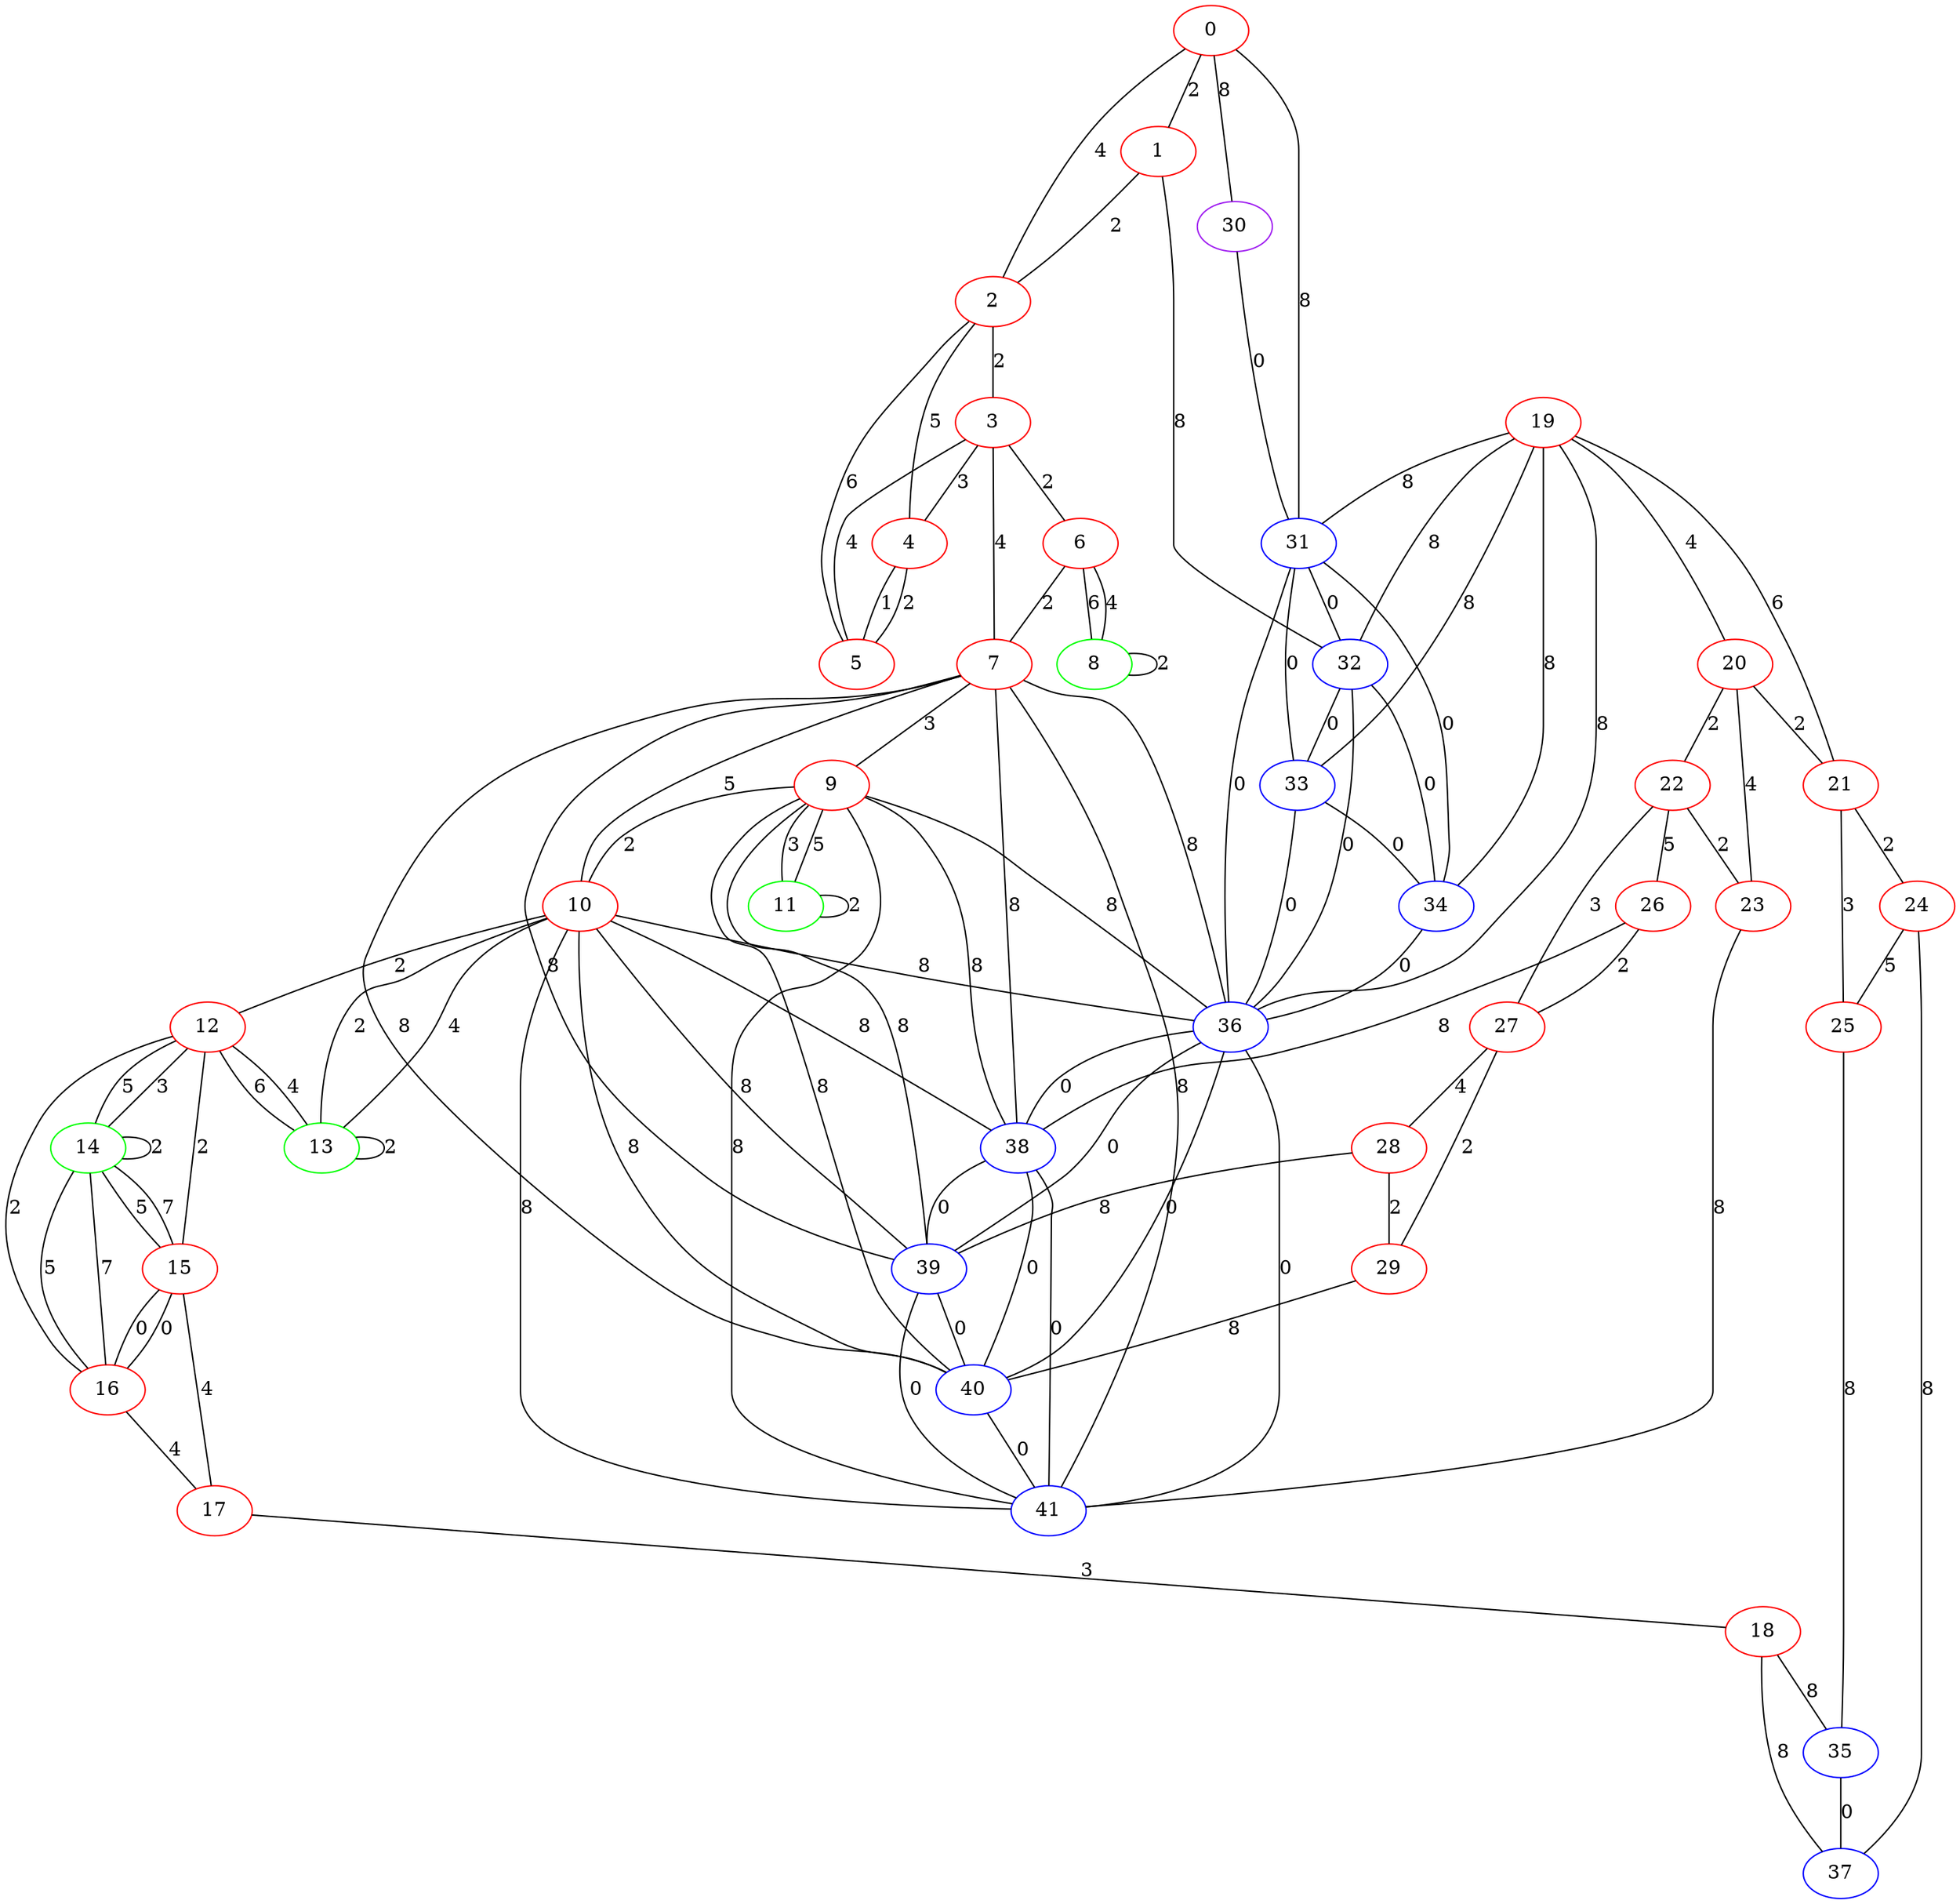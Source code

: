 graph "" {
0 [color=red, weight=1];
1 [color=red, weight=1];
2 [color=red, weight=1];
3 [color=red, weight=1];
4 [color=red, weight=1];
5 [color=red, weight=1];
6 [color=red, weight=1];
7 [color=red, weight=1];
8 [color=green, weight=2];
9 [color=red, weight=1];
10 [color=red, weight=1];
11 [color=green, weight=2];
12 [color=red, weight=1];
13 [color=green, weight=2];
14 [color=green, weight=2];
15 [color=red, weight=1];
16 [color=red, weight=1];
17 [color=red, weight=1];
18 [color=red, weight=1];
19 [color=red, weight=1];
20 [color=red, weight=1];
21 [color=red, weight=1];
22 [color=red, weight=1];
23 [color=red, weight=1];
24 [color=red, weight=1];
25 [color=red, weight=1];
26 [color=red, weight=1];
27 [color=red, weight=1];
28 [color=red, weight=1];
29 [color=red, weight=1];
30 [color=purple, weight=4];
31 [color=blue, weight=3];
32 [color=blue, weight=3];
33 [color=blue, weight=3];
34 [color=blue, weight=3];
35 [color=blue, weight=3];
36 [color=blue, weight=3];
37 [color=blue, weight=3];
38 [color=blue, weight=3];
39 [color=blue, weight=3];
40 [color=blue, weight=3];
41 [color=blue, weight=3];
0 -- 1  [key=0, label=2];
0 -- 2  [key=0, label=4];
0 -- 30  [key=0, label=8];
0 -- 31  [key=0, label=8];
1 -- 32  [key=0, label=8];
1 -- 2  [key=0, label=2];
2 -- 3  [key=0, label=2];
2 -- 4  [key=0, label=5];
2 -- 5  [key=0, label=6];
3 -- 4  [key=0, label=3];
3 -- 5  [key=0, label=4];
3 -- 6  [key=0, label=2];
3 -- 7  [key=0, label=4];
4 -- 5  [key=0, label=1];
4 -- 5  [key=1, label=2];
6 -- 8  [key=0, label=6];
6 -- 8  [key=1, label=4];
6 -- 7  [key=0, label=2];
7 -- 36  [key=0, label=8];
7 -- 38  [key=0, label=8];
7 -- 39  [key=0, label=8];
7 -- 40  [key=0, label=8];
7 -- 9  [key=0, label=3];
7 -- 10  [key=0, label=5];
7 -- 41  [key=0, label=8];
8 -- 8  [key=0, label=2];
9 -- 36  [key=0, label=8];
9 -- 38  [key=0, label=8];
9 -- 39  [key=0, label=8];
9 -- 40  [key=0, label=8];
9 -- 41  [key=0, label=8];
9 -- 10  [key=0, label=2];
9 -- 11  [key=0, label=3];
9 -- 11  [key=1, label=5];
10 -- 36  [key=0, label=8];
10 -- 38  [key=0, label=8];
10 -- 40  [key=0, label=8];
10 -- 39  [key=0, label=8];
10 -- 12  [key=0, label=2];
10 -- 13  [key=0, label=2];
10 -- 13  [key=1, label=4];
10 -- 41  [key=0, label=8];
11 -- 11  [key=0, label=2];
12 -- 16  [key=0, label=2];
12 -- 13  [key=0, label=4];
12 -- 13  [key=1, label=6];
12 -- 14  [key=0, label=3];
12 -- 14  [key=1, label=5];
12 -- 15  [key=0, label=2];
13 -- 13  [key=0, label=2];
14 -- 16  [key=0, label=5];
14 -- 16  [key=1, label=7];
14 -- 14  [key=0, label=2];
14 -- 15  [key=0, label=5];
14 -- 15  [key=1, label=7];
15 -- 16  [key=0, label=0];
15 -- 16  [key=1, label=0];
15 -- 17  [key=0, label=4];
16 -- 17  [key=0, label=4];
17 -- 18  [key=0, label=3];
18 -- 35  [key=0, label=8];
18 -- 37  [key=0, label=8];
19 -- 32  [key=0, label=8];
19 -- 33  [key=0, label=8];
19 -- 34  [key=0, label=8];
19 -- 36  [key=0, label=8];
19 -- 20  [key=0, label=4];
19 -- 21  [key=0, label=6];
19 -- 31  [key=0, label=8];
20 -- 21  [key=0, label=2];
20 -- 22  [key=0, label=2];
20 -- 23  [key=0, label=4];
21 -- 24  [key=0, label=2];
21 -- 25  [key=0, label=3];
22 -- 26  [key=0, label=5];
22 -- 27  [key=0, label=3];
22 -- 23  [key=0, label=2];
23 -- 41  [key=0, label=8];
24 -- 25  [key=0, label=5];
24 -- 37  [key=0, label=8];
25 -- 35  [key=0, label=8];
26 -- 27  [key=0, label=2];
26 -- 38  [key=0, label=8];
27 -- 28  [key=0, label=4];
27 -- 29  [key=0, label=2];
28 -- 29  [key=0, label=2];
28 -- 39  [key=0, label=8];
29 -- 40  [key=0, label=8];
30 -- 31  [key=0, label=0];
31 -- 32  [key=0, label=0];
31 -- 34  [key=0, label=0];
31 -- 36  [key=0, label=0];
31 -- 33  [key=0, label=0];
32 -- 34  [key=0, label=0];
32 -- 36  [key=0, label=0];
32 -- 33  [key=0, label=0];
33 -- 34  [key=0, label=0];
33 -- 36  [key=0, label=0];
34 -- 36  [key=0, label=0];
35 -- 37  [key=0, label=0];
36 -- 38  [key=0, label=0];
36 -- 40  [key=0, label=0];
36 -- 41  [key=0, label=0];
36 -- 39  [key=0, label=0];
38 -- 40  [key=0, label=0];
38 -- 41  [key=0, label=0];
38 -- 39  [key=0, label=0];
39 -- 40  [key=0, label=0];
39 -- 41  [key=0, label=0];
40 -- 41  [key=0, label=0];
}
